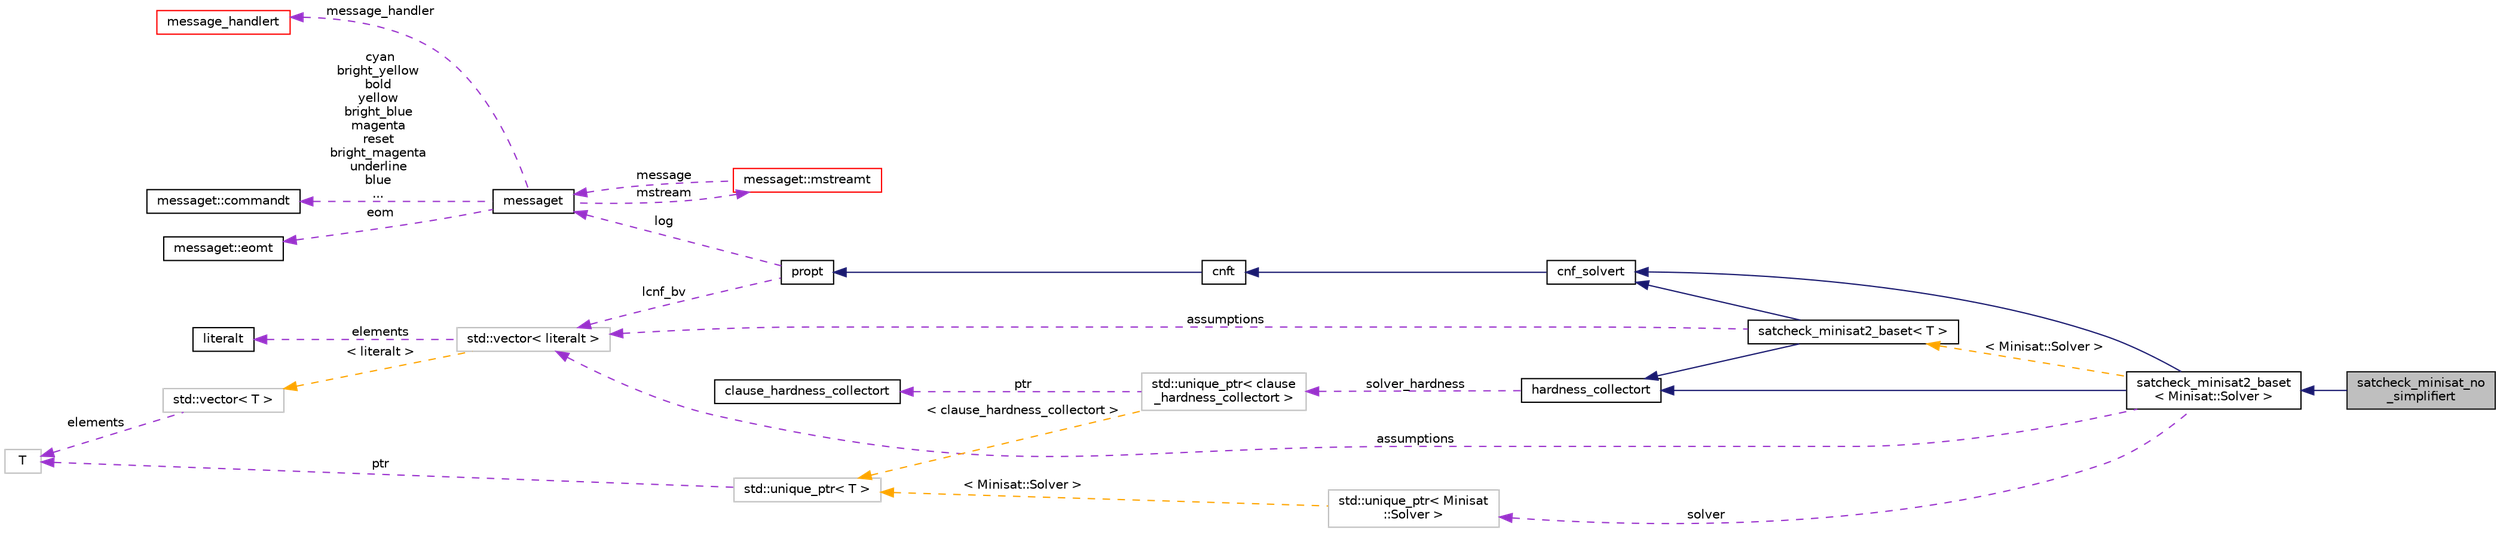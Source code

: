 digraph "satcheck_minisat_no_simplifiert"
{
 // LATEX_PDF_SIZE
  bgcolor="transparent";
  edge [fontname="Helvetica",fontsize="10",labelfontname="Helvetica",labelfontsize="10"];
  node [fontname="Helvetica",fontsize="10",shape=record];
  rankdir="LR";
  Node1 [label="satcheck_minisat_no\l_simplifiert",height=0.2,width=0.4,color="black", fillcolor="grey75", style="filled", fontcolor="black",tooltip=" "];
  Node2 -> Node1 [dir="back",color="midnightblue",fontsize="10",style="solid",fontname="Helvetica"];
  Node2 [label="satcheck_minisat2_baset\l\< Minisat::Solver \>",height=0.2,width=0.4,color="black",URL="$classsatcheck__minisat2__baset.html",tooltip=" "];
  Node3 -> Node2 [dir="back",color="midnightblue",fontsize="10",style="solid",fontname="Helvetica"];
  Node3 [label="cnf_solvert",height=0.2,width=0.4,color="black",URL="$classcnf__solvert.html",tooltip=" "];
  Node4 -> Node3 [dir="back",color="midnightblue",fontsize="10",style="solid",fontname="Helvetica"];
  Node4 [label="cnft",height=0.2,width=0.4,color="black",URL="$classcnft.html",tooltip=" "];
  Node5 -> Node4 [dir="back",color="midnightblue",fontsize="10",style="solid",fontname="Helvetica"];
  Node5 [label="propt",height=0.2,width=0.4,color="black",URL="$classpropt.html",tooltip="TO_BE_DOCUMENTED."];
  Node6 -> Node5 [dir="back",color="darkorchid3",fontsize="10",style="dashed",label=" log" ,fontname="Helvetica"];
  Node6 [label="messaget",height=0.2,width=0.4,color="black",URL="$classmessaget.html",tooltip="Class that provides messages with a built-in verbosity 'level'."];
  Node7 -> Node6 [dir="back",color="darkorchid3",fontsize="10",style="dashed",label=" message_handler" ,fontname="Helvetica"];
  Node7 [label="message_handlert",height=0.2,width=0.4,color="red",URL="$classmessage__handlert.html",tooltip=" "];
  Node11 -> Node6 [dir="back",color="darkorchid3",fontsize="10",style="dashed",label=" cyan\nbright_yellow\nbold\nyellow\nbright_blue\nmagenta\nreset\nbright_magenta\nunderline\nblue\n..." ,fontname="Helvetica"];
  Node11 [label="messaget::commandt",height=0.2,width=0.4,color="black",URL="$classmessaget_1_1commandt.html",tooltip=" "];
  Node12 -> Node6 [dir="back",color="darkorchid3",fontsize="10",style="dashed",label=" mstream" ,fontname="Helvetica"];
  Node12 [label="messaget::mstreamt",height=0.2,width=0.4,color="red",URL="$classmessaget_1_1mstreamt.html",tooltip=" "];
  Node6 -> Node12 [dir="back",color="darkorchid3",fontsize="10",style="dashed",label=" message" ,fontname="Helvetica"];
  Node26 -> Node6 [dir="back",color="darkorchid3",fontsize="10",style="dashed",label=" eom" ,fontname="Helvetica"];
  Node26 [label="messaget::eomt",height=0.2,width=0.4,color="black",URL="$classmessaget_1_1eomt.html",tooltip=" "];
  Node27 -> Node5 [dir="back",color="darkorchid3",fontsize="10",style="dashed",label=" lcnf_bv" ,fontname="Helvetica"];
  Node27 [label="std::vector\< literalt \>",height=0.2,width=0.4,color="grey75",tooltip=" "];
  Node28 -> Node27 [dir="back",color="darkorchid3",fontsize="10",style="dashed",label=" elements" ,fontname="Helvetica"];
  Node28 [label="literalt",height=0.2,width=0.4,color="black",URL="$classliteralt.html",tooltip=" "];
  Node9 -> Node27 [dir="back",color="orange",fontsize="10",style="dashed",label=" \< literalt \>" ,fontname="Helvetica"];
  Node9 [label="std::vector\< T \>",height=0.2,width=0.4,color="grey75",tooltip="STL class."];
  Node10 -> Node9 [dir="back",color="darkorchid3",fontsize="10",style="dashed",label=" elements" ,fontname="Helvetica"];
  Node10 [label="T",height=0.2,width=0.4,color="grey75",tooltip=" "];
  Node29 -> Node2 [dir="back",color="midnightblue",fontsize="10",style="solid",fontname="Helvetica"];
  Node29 [label="hardness_collectort",height=0.2,width=0.4,color="black",URL="$classhardness__collectort.html",tooltip=" "];
  Node30 -> Node29 [dir="back",color="darkorchid3",fontsize="10",style="dashed",label=" solver_hardness" ,fontname="Helvetica"];
  Node30 [label="std::unique_ptr\< clause\l_hardness_collectort \>",height=0.2,width=0.4,color="grey75",tooltip=" "];
  Node31 -> Node30 [dir="back",color="darkorchid3",fontsize="10",style="dashed",label=" ptr" ,fontname="Helvetica"];
  Node31 [label="clause_hardness_collectort",height=0.2,width=0.4,color="black",URL="$classclause__hardness__collectort.html",tooltip=" "];
  Node32 -> Node30 [dir="back",color="orange",fontsize="10",style="dashed",label=" \< clause_hardness_collectort \>" ,fontname="Helvetica"];
  Node32 [label="std::unique_ptr\< T \>",height=0.2,width=0.4,color="grey75",tooltip="STL class."];
  Node10 -> Node32 [dir="back",color="darkorchid3",fontsize="10",style="dashed",label=" ptr" ,fontname="Helvetica"];
  Node33 -> Node2 [dir="back",color="darkorchid3",fontsize="10",style="dashed",label=" solver" ,fontname="Helvetica"];
  Node33 [label="std::unique_ptr\< Minisat\l::Solver \>",height=0.2,width=0.4,color="grey75",tooltip=" "];
  Node32 -> Node33 [dir="back",color="orange",fontsize="10",style="dashed",label=" \< Minisat::Solver \>" ,fontname="Helvetica"];
  Node27 -> Node2 [dir="back",color="darkorchid3",fontsize="10",style="dashed",label=" assumptions" ,fontname="Helvetica"];
  Node34 -> Node2 [dir="back",color="orange",fontsize="10",style="dashed",label=" \< Minisat::Solver \>" ,fontname="Helvetica"];
  Node34 [label="satcheck_minisat2_baset\< T \>",height=0.2,width=0.4,color="black",URL="$classsatcheck__minisat2__baset.html",tooltip=" "];
  Node3 -> Node34 [dir="back",color="midnightblue",fontsize="10",style="solid",fontname="Helvetica"];
  Node29 -> Node34 [dir="back",color="midnightblue",fontsize="10",style="solid",fontname="Helvetica"];
  Node27 -> Node34 [dir="back",color="darkorchid3",fontsize="10",style="dashed",label=" assumptions" ,fontname="Helvetica"];
}
